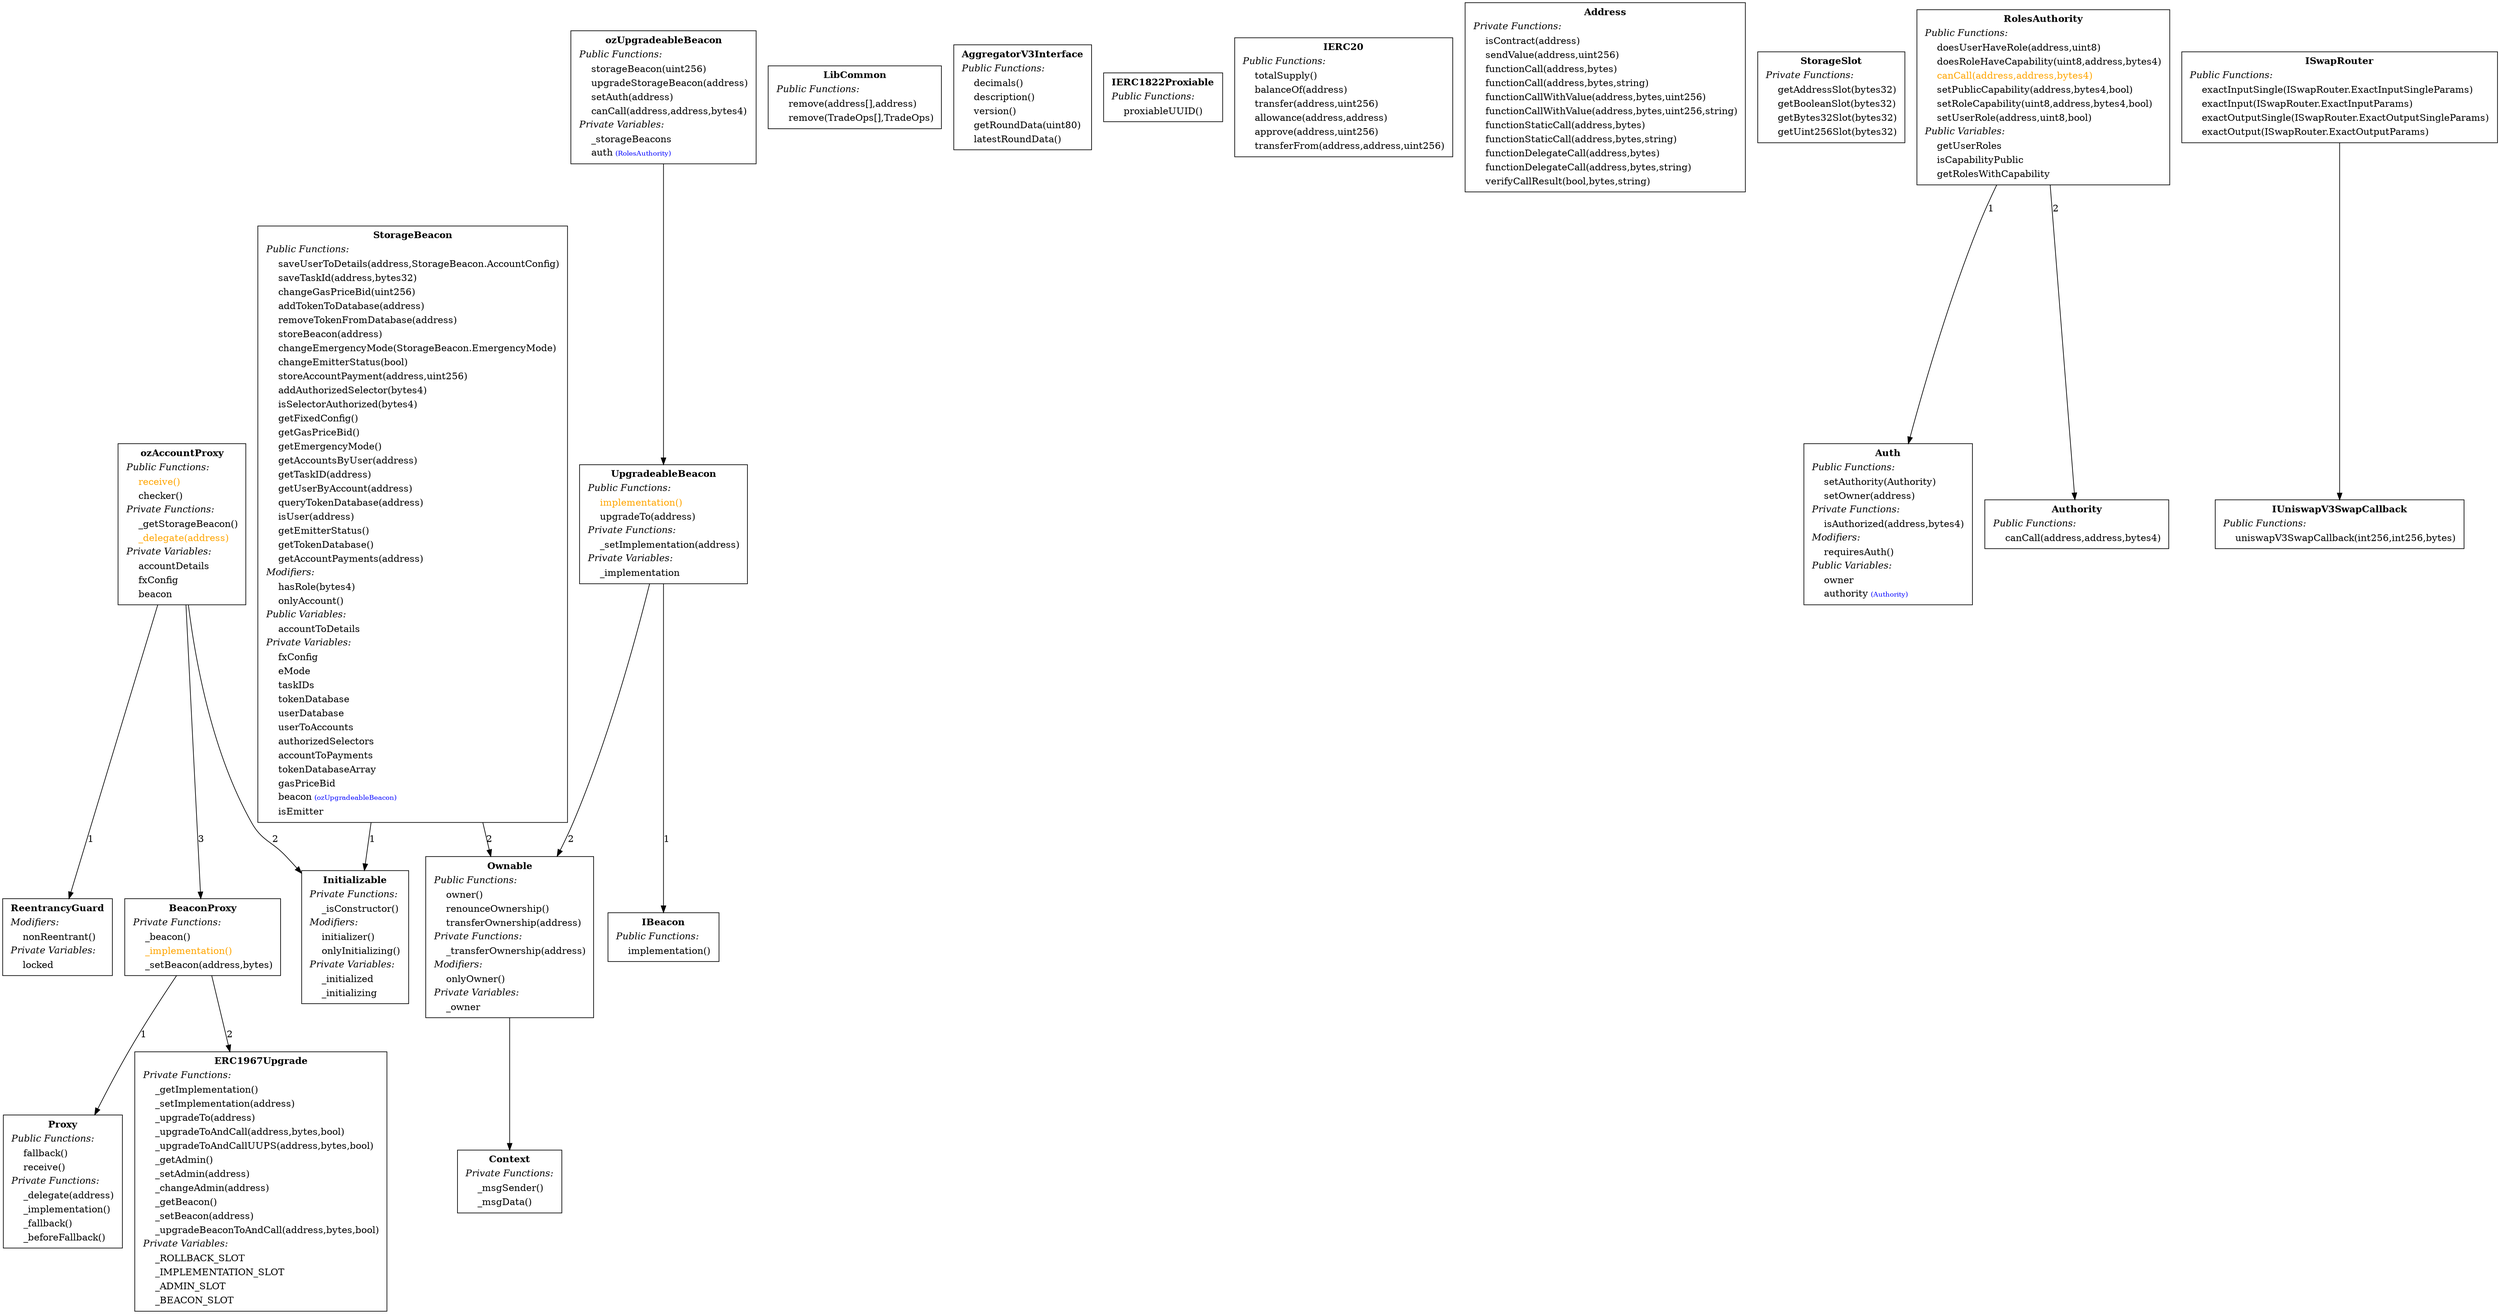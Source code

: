 digraph "" {
StorageBeacon -> Initializable [ label="1" ];
StorageBeacon -> Ownable [ label="2" ];
StorageBeacon[shape="box"label=< <TABLE border="0"><TR><TD align="center"><B>StorageBeacon</B></TD></TR><TR><TD align="left"><I>Public Functions:</I></TD></TR><TR><TD align="left">    saveUserToDetails(address,StorageBeacon.AccountConfig)</TD></TR><TR><TD align="left">    saveTaskId(address,bytes32)</TD></TR><TR><TD align="left">    changeGasPriceBid(uint256)</TD></TR><TR><TD align="left">    addTokenToDatabase(address)</TD></TR><TR><TD align="left">    removeTokenFromDatabase(address)</TD></TR><TR><TD align="left">    storeBeacon(address)</TD></TR><TR><TD align="left">    changeEmergencyMode(StorageBeacon.EmergencyMode)</TD></TR><TR><TD align="left">    changeEmitterStatus(bool)</TD></TR><TR><TD align="left">    storeAccountPayment(address,uint256)</TD></TR><TR><TD align="left">    addAuthorizedSelector(bytes4)</TD></TR><TR><TD align="left">    isSelectorAuthorized(bytes4)</TD></TR><TR><TD align="left">    getFixedConfig()</TD></TR><TR><TD align="left">    getGasPriceBid()</TD></TR><TR><TD align="left">    getEmergencyMode()</TD></TR><TR><TD align="left">    getAccountsByUser(address)</TD></TR><TR><TD align="left">    getTaskID(address)</TD></TR><TR><TD align="left">    getUserByAccount(address)</TD></TR><TR><TD align="left">    queryTokenDatabase(address)</TD></TR><TR><TD align="left">    isUser(address)</TD></TR><TR><TD align="left">    getEmitterStatus()</TD></TR><TR><TD align="left">    getTokenDatabase()</TD></TR><TR><TD align="left">    getAccountPayments(address)</TD></TR><TR><TD align="left"><I>Modifiers:</I></TD></TR><TR><TD align="left">    hasRole(bytes4)</TD></TR><TR><TD align="left">    onlyAccount()</TD></TR><TR><TD align="left"><I>Public Variables:</I></TD></TR><TR><TD align="left">    accountToDetails</TD></TR><TR><TD align="left"><I>Private Variables:</I></TD></TR><TR><TD align="left">    fxConfig</TD></TR><TR><TD align="left">    eMode</TD></TR><TR><TD align="left">    taskIDs</TD></TR><TR><TD align="left">    tokenDatabase</TD></TR><TR><TD align="left">    userDatabase</TD></TR><TR><TD align="left">    userToAccounts</TD></TR><TR><TD align="left">    authorizedSelectors</TD></TR><TR><TD align="left">    accountToPayments</TD></TR><TR><TD align="left">    tokenDatabaseArray</TD></TR><TR><TD align="left">    gasPriceBid</TD></TR><TR><TD align="left">    beacon<font color="blue" POINT-SIZE="10"> (ozUpgradeableBeacon)</font></TD></TR><TR><TD align="left">    isEmitter</TD></TR></TABLE> >];

ozAccountProxy -> ReentrancyGuard [ label="1" ];
ozAccountProxy -> Initializable [ label="2" ];
ozAccountProxy -> BeaconProxy [ label="3" ];
ozAccountProxy[shape="box"label=< <TABLE border="0"><TR><TD align="center"><B>ozAccountProxy</B></TD></TR><TR><TD align="left"><I>Public Functions:</I></TD></TR><TR><TD align="left"><font color="#FFA500">    receive()</font></TD></TR><TR><TD align="left">    checker()</TD></TR><TR><TD align="left"><I>Private Functions:</I></TD></TR><TR><TD align="left">    _getStorageBeacon()</TD></TR><TR><TD align="left"><font color="#FFA500">    _delegate(address)</font></TD></TR><TR><TD align="left"><I>Private Variables:</I></TD></TR><TR><TD align="left">    accountDetails</TD></TR><TR><TD align="left">    fxConfig</TD></TR><TR><TD align="left">    beacon</TD></TR></TABLE> >];

ozUpgradeableBeacon -> UpgradeableBeacon;
ozUpgradeableBeacon[shape="box"label=< <TABLE border="0"><TR><TD align="center"><B>ozUpgradeableBeacon</B></TD></TR><TR><TD align="left"><I>Public Functions:</I></TD></TR><TR><TD align="left">    storageBeacon(uint256)</TD></TR><TR><TD align="left">    upgradeStorageBeacon(address)</TD></TR><TR><TD align="left">    setAuth(address)</TD></TR><TR><TD align="left">    canCall(address,address,bytes4)</TD></TR><TR><TD align="left"><I>Private Variables:</I></TD></TR><TR><TD align="left">    _storageBeacons</TD></TR><TR><TD align="left">    auth<font color="blue" POINT-SIZE="10"> (RolesAuthority)</font></TD></TR></TABLE> >];

LibCommon[shape="box"label=< <TABLE border="0"><TR><TD align="center"><B>LibCommon</B></TD></TR><TR><TD align="left"><I>Public Functions:</I></TD></TR><TR><TD align="left">    remove(address[],address)</TD></TR><TR><TD align="left">    remove(TradeOps[],TradeOps)</TD></TR></TABLE> >];

AggregatorV3Interface[shape="box"label=< <TABLE border="0"><TR><TD align="center"><B>AggregatorV3Interface</B></TD></TR><TR><TD align="left"><I>Public Functions:</I></TD></TR><TR><TD align="left">    decimals()</TD></TR><TR><TD align="left">    description()</TD></TR><TR><TD align="left">    version()</TD></TR><TR><TD align="left">    getRoundData(uint80)</TD></TR><TR><TD align="left">    latestRoundData()</TD></TR></TABLE> >];

Ownable -> Context;
Ownable[shape="box"label=< <TABLE border="0"><TR><TD align="center"><B>Ownable</B></TD></TR><TR><TD align="left"><I>Public Functions:</I></TD></TR><TR><TD align="left">    owner()</TD></TR><TR><TD align="left">    renounceOwnership()</TD></TR><TR><TD align="left">    transferOwnership(address)</TD></TR><TR><TD align="left"><I>Private Functions:</I></TD></TR><TR><TD align="left">    _transferOwnership(address)</TD></TR><TR><TD align="left"><I>Modifiers:</I></TD></TR><TR><TD align="left">    onlyOwner()</TD></TR><TR><TD align="left"><I>Private Variables:</I></TD></TR><TR><TD align="left">    _owner</TD></TR></TABLE> >];

IERC1822Proxiable[shape="box"label=< <TABLE border="0"><TR><TD align="center"><B>IERC1822Proxiable</B></TD></TR><TR><TD align="left"><I>Public Functions:</I></TD></TR><TR><TD align="left">    proxiableUUID()</TD></TR></TABLE> >];

ERC1967Upgrade[shape="box"label=< <TABLE border="0"><TR><TD align="center"><B>ERC1967Upgrade</B></TD></TR><TR><TD align="left"><I>Private Functions:</I></TD></TR><TR><TD align="left">    _getImplementation()</TD></TR><TR><TD align="left">    _setImplementation(address)</TD></TR><TR><TD align="left">    _upgradeTo(address)</TD></TR><TR><TD align="left">    _upgradeToAndCall(address,bytes,bool)</TD></TR><TR><TD align="left">    _upgradeToAndCallUUPS(address,bytes,bool)</TD></TR><TR><TD align="left">    _getAdmin()</TD></TR><TR><TD align="left">    _setAdmin(address)</TD></TR><TR><TD align="left">    _changeAdmin(address)</TD></TR><TR><TD align="left">    _getBeacon()</TD></TR><TR><TD align="left">    _setBeacon(address)</TD></TR><TR><TD align="left">    _upgradeBeaconToAndCall(address,bytes,bool)</TD></TR><TR><TD align="left"><I>Private Variables:</I></TD></TR><TR><TD align="left">    _ROLLBACK_SLOT</TD></TR><TR><TD align="left">    _IMPLEMENTATION_SLOT</TD></TR><TR><TD align="left">    _ADMIN_SLOT</TD></TR><TR><TD align="left">    _BEACON_SLOT</TD></TR></TABLE> >];

Proxy[shape="box"label=< <TABLE border="0"><TR><TD align="center"><B>Proxy</B></TD></TR><TR><TD align="left"><I>Public Functions:</I></TD></TR><TR><TD align="left">    fallback()</TD></TR><TR><TD align="left">    receive()</TD></TR><TR><TD align="left"><I>Private Functions:</I></TD></TR><TR><TD align="left">    _delegate(address)</TD></TR><TR><TD align="left">    _implementation()</TD></TR><TR><TD align="left">    _fallback()</TD></TR><TR><TD align="left">    _beforeFallback()</TD></TR></TABLE> >];

BeaconProxy -> Proxy [ label="1" ];
BeaconProxy -> ERC1967Upgrade [ label="2" ];
BeaconProxy[shape="box"label=< <TABLE border="0"><TR><TD align="center"><B>BeaconProxy</B></TD></TR><TR><TD align="left"><I>Private Functions:</I></TD></TR><TR><TD align="left">    _beacon()</TD></TR><TR><TD align="left"><font color="#FFA500">    _implementation()</font></TD></TR><TR><TD align="left">    _setBeacon(address,bytes)</TD></TR></TABLE> >];

IBeacon[shape="box"label=< <TABLE border="0"><TR><TD align="center"><B>IBeacon</B></TD></TR><TR><TD align="left"><I>Public Functions:</I></TD></TR><TR><TD align="left">    implementation()</TD></TR></TABLE> >];

UpgradeableBeacon -> IBeacon [ label="1" ];
UpgradeableBeacon -> Ownable [ label="2" ];
UpgradeableBeacon[shape="box"label=< <TABLE border="0"><TR><TD align="center"><B>UpgradeableBeacon</B></TD></TR><TR><TD align="left"><I>Public Functions:</I></TD></TR><TR><TD align="left"><font color="#FFA500">    implementation()</font></TD></TR><TR><TD align="left">    upgradeTo(address)</TD></TR><TR><TD align="left"><I>Private Functions:</I></TD></TR><TR><TD align="left">    _setImplementation(address)</TD></TR><TR><TD align="left"><I>Private Variables:</I></TD></TR><TR><TD align="left">    _implementation</TD></TR></TABLE> >];

Initializable[shape="box"label=< <TABLE border="0"><TR><TD align="center"><B>Initializable</B></TD></TR><TR><TD align="left"><I>Private Functions:</I></TD></TR><TR><TD align="left">    _isConstructor()</TD></TR><TR><TD align="left"><I>Modifiers:</I></TD></TR><TR><TD align="left">    initializer()</TD></TR><TR><TD align="left">    onlyInitializing()</TD></TR><TR><TD align="left"><I>Private Variables:</I></TD></TR><TR><TD align="left">    _initialized</TD></TR><TR><TD align="left">    _initializing</TD></TR></TABLE> >];

IERC20[shape="box"label=< <TABLE border="0"><TR><TD align="center"><B>IERC20</B></TD></TR><TR><TD align="left"><I>Public Functions:</I></TD></TR><TR><TD align="left">    totalSupply()</TD></TR><TR><TD align="left">    balanceOf(address)</TD></TR><TR><TD align="left">    transfer(address,uint256)</TD></TR><TR><TD align="left">    allowance(address,address)</TD></TR><TR><TD align="left">    approve(address,uint256)</TD></TR><TR><TD align="left">    transferFrom(address,address,uint256)</TD></TR></TABLE> >];

Address[shape="box"label=< <TABLE border="0"><TR><TD align="center"><B>Address</B></TD></TR><TR><TD align="left"><I>Private Functions:</I></TD></TR><TR><TD align="left">    isContract(address)</TD></TR><TR><TD align="left">    sendValue(address,uint256)</TD></TR><TR><TD align="left">    functionCall(address,bytes)</TD></TR><TR><TD align="left">    functionCall(address,bytes,string)</TD></TR><TR><TD align="left">    functionCallWithValue(address,bytes,uint256)</TD></TR><TR><TD align="left">    functionCallWithValue(address,bytes,uint256,string)</TD></TR><TR><TD align="left">    functionStaticCall(address,bytes)</TD></TR><TR><TD align="left">    functionStaticCall(address,bytes,string)</TD></TR><TR><TD align="left">    functionDelegateCall(address,bytes)</TD></TR><TR><TD align="left">    functionDelegateCall(address,bytes,string)</TD></TR><TR><TD align="left">    verifyCallResult(bool,bytes,string)</TD></TR></TABLE> >];

Context[shape="box"label=< <TABLE border="0"><TR><TD align="center"><B>Context</B></TD></TR><TR><TD align="left"><I>Private Functions:</I></TD></TR><TR><TD align="left">    _msgSender()</TD></TR><TR><TD align="left">    _msgData()</TD></TR></TABLE> >];

StorageSlot[shape="box"label=< <TABLE border="0"><TR><TD align="center"><B>StorageSlot</B></TD></TR><TR><TD align="left"><I>Private Functions:</I></TD></TR><TR><TD align="left">    getAddressSlot(bytes32)</TD></TR><TR><TD align="left">    getBooleanSlot(bytes32)</TD></TR><TR><TD align="left">    getBytes32Slot(bytes32)</TD></TR><TR><TD align="left">    getUint256Slot(bytes32)</TD></TR></TABLE> >];

Auth[shape="box"label=< <TABLE border="0"><TR><TD align="center"><B>Auth</B></TD></TR><TR><TD align="left"><I>Public Functions:</I></TD></TR><TR><TD align="left">    setAuthority(Authority)</TD></TR><TR><TD align="left">    setOwner(address)</TD></TR><TR><TD align="left"><I>Private Functions:</I></TD></TR><TR><TD align="left">    isAuthorized(address,bytes4)</TD></TR><TR><TD align="left"><I>Modifiers:</I></TD></TR><TR><TD align="left">    requiresAuth()</TD></TR><TR><TD align="left"><I>Public Variables:</I></TD></TR><TR><TD align="left">    owner</TD></TR><TR><TD align="left">    authority<font color="blue" POINT-SIZE="10"> (Authority)</font></TD></TR></TABLE> >];

Authority[shape="box"label=< <TABLE border="0"><TR><TD align="center"><B>Authority</B></TD></TR><TR><TD align="left"><I>Public Functions:</I></TD></TR><TR><TD align="left">    canCall(address,address,bytes4)</TD></TR></TABLE> >];

RolesAuthority -> Auth [ label="1" ];
RolesAuthority -> Authority [ label="2" ];
RolesAuthority[shape="box"label=< <TABLE border="0"><TR><TD align="center"><B>RolesAuthority</B></TD></TR><TR><TD align="left"><I>Public Functions:</I></TD></TR><TR><TD align="left">    doesUserHaveRole(address,uint8)</TD></TR><TR><TD align="left">    doesRoleHaveCapability(uint8,address,bytes4)</TD></TR><TR><TD align="left"><font color="#FFA500">    canCall(address,address,bytes4)</font></TD></TR><TR><TD align="left">    setPublicCapability(address,bytes4,bool)</TD></TR><TR><TD align="left">    setRoleCapability(uint8,address,bytes4,bool)</TD></TR><TR><TD align="left">    setUserRole(address,uint8,bool)</TD></TR><TR><TD align="left"><I>Public Variables:</I></TD></TR><TR><TD align="left">    getUserRoles</TD></TR><TR><TD align="left">    isCapabilityPublic</TD></TR><TR><TD align="left">    getRolesWithCapability</TD></TR></TABLE> >];

ReentrancyGuard[shape="box"label=< <TABLE border="0"><TR><TD align="center"><B>ReentrancyGuard</B></TD></TR><TR><TD align="left"><I>Modifiers:</I></TD></TR><TR><TD align="left">    nonReentrant()</TD></TR><TR><TD align="left"><I>Private Variables:</I></TD></TR><TR><TD align="left">    locked</TD></TR></TABLE> >];

IUniswapV3SwapCallback[shape="box"label=< <TABLE border="0"><TR><TD align="center"><B>IUniswapV3SwapCallback</B></TD></TR><TR><TD align="left"><I>Public Functions:</I></TD></TR><TR><TD align="left">    uniswapV3SwapCallback(int256,int256,bytes)</TD></TR></TABLE> >];

ISwapRouter -> IUniswapV3SwapCallback;
ISwapRouter[shape="box"label=< <TABLE border="0"><TR><TD align="center"><B>ISwapRouter</B></TD></TR><TR><TD align="left"><I>Public Functions:</I></TD></TR><TR><TD align="left">    exactInputSingle(ISwapRouter.ExactInputSingleParams)</TD></TR><TR><TD align="left">    exactInput(ISwapRouter.ExactInputParams)</TD></TR><TR><TD align="left">    exactOutputSingle(ISwapRouter.ExactOutputSingleParams)</TD></TR><TR><TD align="left">    exactOutput(ISwapRouter.ExactOutputParams)</TD></TR></TABLE> >];

}